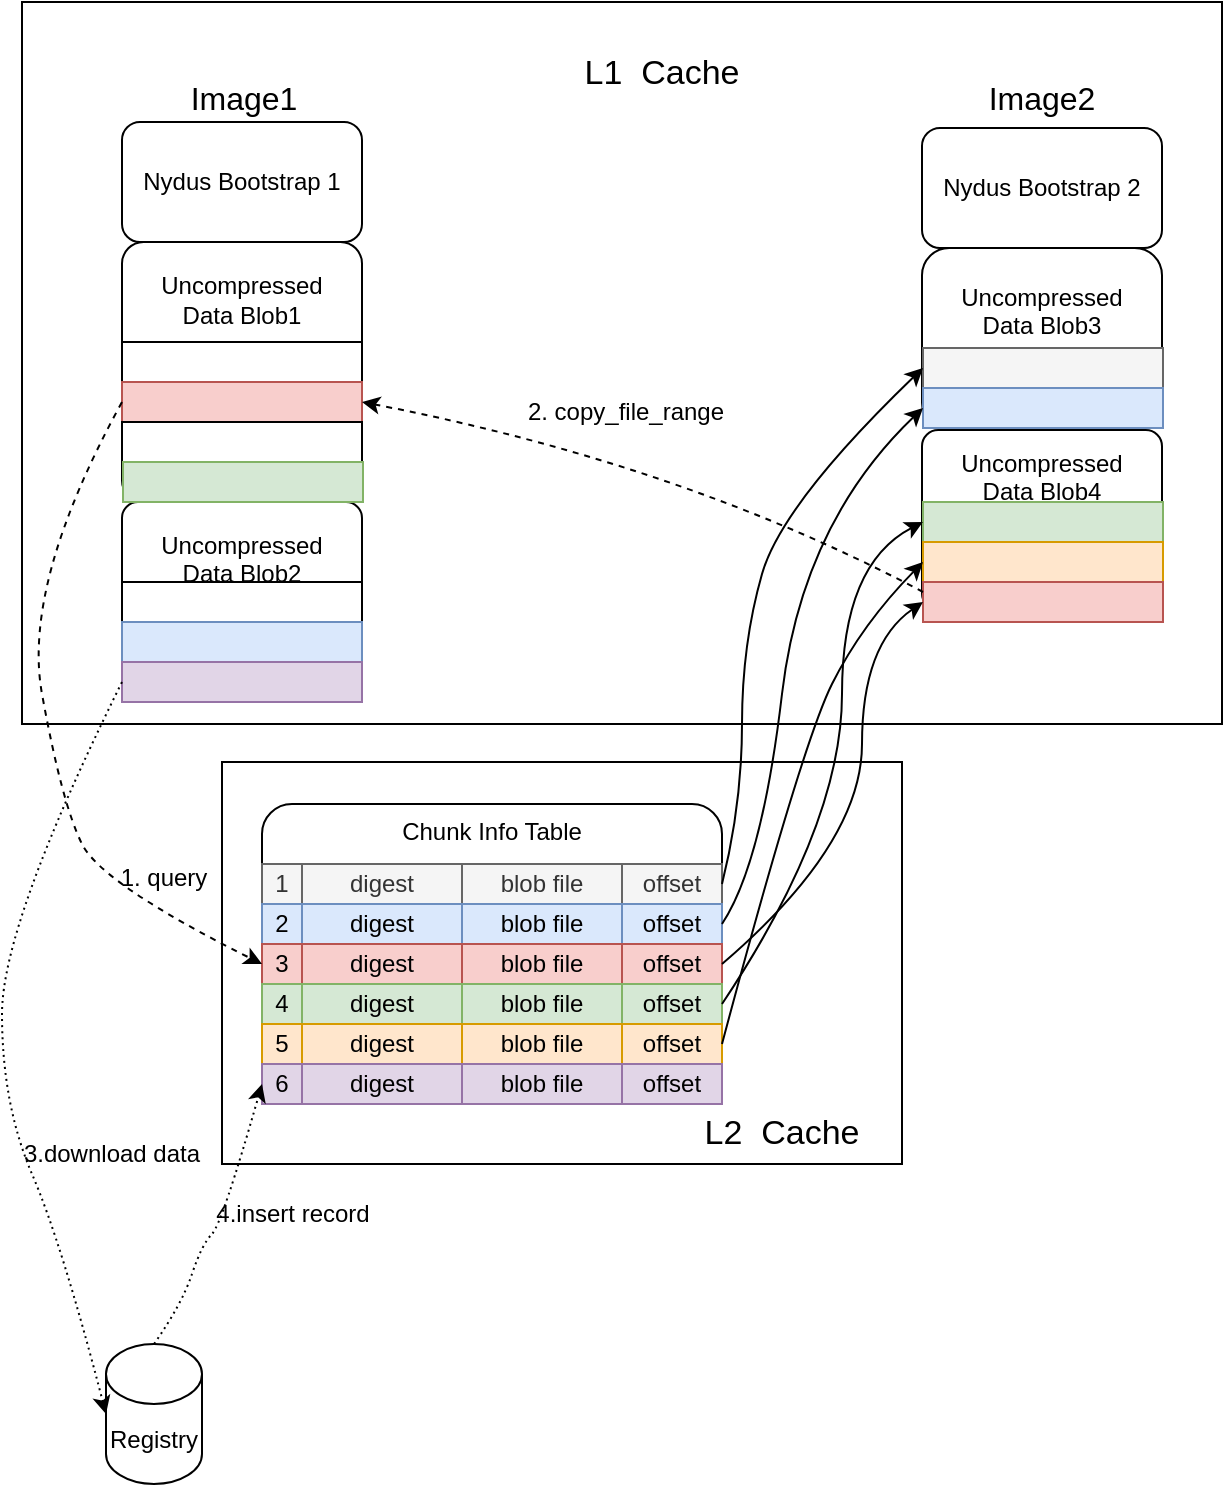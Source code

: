 <mxfile version="21.5.2" type="device">
  <diagram name="第 1 页" id="Nkoy5ZVuuRsMCHvoIA3_">
    <mxGraphModel dx="1434" dy="795" grid="1" gridSize="10" guides="1" tooltips="1" connect="1" arrows="1" fold="1" page="1" pageScale="1" pageWidth="827" pageHeight="1169" math="0" shadow="0">
      <root>
        <mxCell id="0" />
        <mxCell id="1" parent="0" />
        <mxCell id="bO64tkqntW6F4KA3DCbk-70" value="" style="rounded=0;whiteSpace=wrap;html=1;" parent="1" vertex="1">
          <mxGeometry x="210" y="629" width="340" height="201" as="geometry" />
        </mxCell>
        <mxCell id="bO64tkqntW6F4KA3DCbk-67" value="" style="rounded=0;whiteSpace=wrap;html=1;" parent="1" vertex="1">
          <mxGeometry x="110" y="249" width="600" height="361" as="geometry" />
        </mxCell>
        <mxCell id="bO64tkqntW6F4KA3DCbk-1" value="Nydus Bootstrap 1" style="rounded=1;whiteSpace=wrap;html=1;" parent="1" vertex="1">
          <mxGeometry x="160" y="309" width="120" height="60" as="geometry" />
        </mxCell>
        <mxCell id="bO64tkqntW6F4KA3DCbk-2" value="Uncompressed&lt;br&gt;Data Blob1&lt;br&gt;&lt;br&gt;&lt;br&gt;&lt;br&gt;&lt;br&gt;&lt;br&gt;" style="rounded=1;whiteSpace=wrap;html=1;arcSize=9;" parent="1" vertex="1">
          <mxGeometry x="160" y="369" width="120" height="130" as="geometry" />
        </mxCell>
        <mxCell id="bO64tkqntW6F4KA3DCbk-3" value="Uncompressed&lt;br&gt;Data Blob2&lt;br&gt;&lt;br&gt;&lt;br&gt;&lt;br&gt;" style="rounded=1;whiteSpace=wrap;html=1;arcSize=8;" parent="1" vertex="1">
          <mxGeometry x="160" y="499" width="120" height="100" as="geometry" />
        </mxCell>
        <mxCell id="bO64tkqntW6F4KA3DCbk-5" value="Uncompressed&lt;br&gt;Data Blob3&lt;br&gt;&lt;br&gt;&lt;br&gt;" style="rounded=1;whiteSpace=wrap;html=1;" parent="1" vertex="1">
          <mxGeometry x="560" y="372" width="120" height="91" as="geometry" />
        </mxCell>
        <mxCell id="bO64tkqntW6F4KA3DCbk-6" value="Uncompressed&lt;br&gt;Data Blob4&lt;br&gt;&lt;br&gt;&lt;br&gt;&lt;br&gt;" style="rounded=1;whiteSpace=wrap;html=1;arcSize=9;" parent="1" vertex="1">
          <mxGeometry x="560" y="463" width="120" height="90" as="geometry" />
        </mxCell>
        <mxCell id="bO64tkqntW6F4KA3DCbk-7" value="Chunk Info Table&lt;br&gt;&lt;br&gt;&lt;br&gt;&lt;br&gt;&lt;br&gt;&lt;br&gt;" style="rounded=1;whiteSpace=wrap;html=1;" parent="1" vertex="1">
          <mxGeometry x="230" y="650" width="230" height="100" as="geometry" />
        </mxCell>
        <mxCell id="bO64tkqntW6F4KA3DCbk-8" value="digest" style="rounded=0;whiteSpace=wrap;html=1;fillColor=#f5f5f5;fontColor=#333333;strokeColor=#666666;" parent="1" vertex="1">
          <mxGeometry x="250" y="680" width="80" height="20" as="geometry" />
        </mxCell>
        <mxCell id="bO64tkqntW6F4KA3DCbk-9" value="blob file" style="rounded=0;whiteSpace=wrap;html=1;fillColor=#f5f5f5;fontColor=#333333;strokeColor=#666666;" parent="1" vertex="1">
          <mxGeometry x="330" y="680" width="80" height="20" as="geometry" />
        </mxCell>
        <mxCell id="bO64tkqntW6F4KA3DCbk-10" value="offset" style="rounded=0;whiteSpace=wrap;html=1;fillColor=#f5f5f5;fontColor=#333333;strokeColor=#666666;" parent="1" vertex="1">
          <mxGeometry x="410" y="680" width="50" height="20" as="geometry" />
        </mxCell>
        <mxCell id="bO64tkqntW6F4KA3DCbk-11" value="1" style="rounded=0;whiteSpace=wrap;html=1;fillColor=#f5f5f5;fontColor=#333333;strokeColor=#666666;" parent="1" vertex="1">
          <mxGeometry x="230" y="680" width="20" height="20" as="geometry" />
        </mxCell>
        <mxCell id="bO64tkqntW6F4KA3DCbk-12" value="digest" style="rounded=0;whiteSpace=wrap;html=1;fillColor=#dae8fc;strokeColor=#6c8ebf;" parent="1" vertex="1">
          <mxGeometry x="250" y="700" width="80" height="20" as="geometry" />
        </mxCell>
        <mxCell id="bO64tkqntW6F4KA3DCbk-13" value="blob file" style="rounded=0;whiteSpace=wrap;html=1;fillColor=#dae8fc;strokeColor=#6c8ebf;" parent="1" vertex="1">
          <mxGeometry x="330" y="700" width="80" height="20" as="geometry" />
        </mxCell>
        <mxCell id="bO64tkqntW6F4KA3DCbk-14" value="offset" style="rounded=0;whiteSpace=wrap;html=1;fillColor=#dae8fc;strokeColor=#6c8ebf;" parent="1" vertex="1">
          <mxGeometry x="410" y="700" width="50" height="20" as="geometry" />
        </mxCell>
        <mxCell id="bO64tkqntW6F4KA3DCbk-15" value="2" style="rounded=0;whiteSpace=wrap;html=1;fillColor=#dae8fc;strokeColor=#6c8ebf;" parent="1" vertex="1">
          <mxGeometry x="230" y="700" width="20" height="20" as="geometry" />
        </mxCell>
        <mxCell id="bO64tkqntW6F4KA3DCbk-16" value="digest" style="rounded=0;whiteSpace=wrap;html=1;fillColor=#f8cecc;strokeColor=#b85450;" parent="1" vertex="1">
          <mxGeometry x="250" y="720" width="80" height="20" as="geometry" />
        </mxCell>
        <mxCell id="bO64tkqntW6F4KA3DCbk-17" value="blob file" style="rounded=0;whiteSpace=wrap;html=1;fillColor=#f8cecc;strokeColor=#b85450;" parent="1" vertex="1">
          <mxGeometry x="330" y="720" width="80" height="20" as="geometry" />
        </mxCell>
        <mxCell id="bO64tkqntW6F4KA3DCbk-18" value="offset" style="rounded=0;whiteSpace=wrap;html=1;fillColor=#f8cecc;strokeColor=#b85450;" parent="1" vertex="1">
          <mxGeometry x="410" y="720" width="50" height="20" as="geometry" />
        </mxCell>
        <mxCell id="bO64tkqntW6F4KA3DCbk-19" value="3" style="rounded=0;whiteSpace=wrap;html=1;fillColor=#f8cecc;strokeColor=#b85450;" parent="1" vertex="1">
          <mxGeometry x="230" y="720" width="20" height="20" as="geometry" />
        </mxCell>
        <mxCell id="bO64tkqntW6F4KA3DCbk-20" value="Nydus Bootstrap 2" style="rounded=1;whiteSpace=wrap;html=1;" parent="1" vertex="1">
          <mxGeometry x="560" y="312" width="120" height="60" as="geometry" />
        </mxCell>
        <mxCell id="bO64tkqntW6F4KA3DCbk-21" value="Image1" style="text;html=1;strokeColor=none;fillColor=none;align=center;verticalAlign=middle;whiteSpace=wrap;rounded=0;fontSize=16;" parent="1" vertex="1">
          <mxGeometry x="190.5" y="282" width="60" height="30" as="geometry" />
        </mxCell>
        <mxCell id="bO64tkqntW6F4KA3DCbk-23" value="Image2" style="text;html=1;strokeColor=none;fillColor=none;align=center;verticalAlign=middle;whiteSpace=wrap;rounded=0;fontSize=16;" parent="1" vertex="1">
          <mxGeometry x="590" y="282" width="60" height="30" as="geometry" />
        </mxCell>
        <mxCell id="bO64tkqntW6F4KA3DCbk-24" value="Registry" style="shape=cylinder3;whiteSpace=wrap;html=1;boundedLbl=1;backgroundOutline=1;size=15;" parent="1" vertex="1">
          <mxGeometry x="152" y="920" width="48" height="70" as="geometry" />
        </mxCell>
        <mxCell id="bO64tkqntW6F4KA3DCbk-25" value="" style="rounded=0;whiteSpace=wrap;html=1;" parent="1" vertex="1">
          <mxGeometry x="160" y="419" width="120" height="20" as="geometry" />
        </mxCell>
        <mxCell id="bO64tkqntW6F4KA3DCbk-26" value="" style="rounded=0;whiteSpace=wrap;html=1;fillColor=#f8cecc;strokeColor=#b85450;" parent="1" vertex="1">
          <mxGeometry x="160" y="439" width="120" height="20" as="geometry" />
        </mxCell>
        <mxCell id="bO64tkqntW6F4KA3DCbk-27" value="" style="rounded=0;whiteSpace=wrap;html=1;" parent="1" vertex="1">
          <mxGeometry x="160" y="459" width="120" height="20" as="geometry" />
        </mxCell>
        <mxCell id="bO64tkqntW6F4KA3DCbk-28" value="" style="rounded=0;whiteSpace=wrap;html=1;" parent="1" vertex="1">
          <mxGeometry x="160" y="539" width="120" height="20" as="geometry" />
        </mxCell>
        <mxCell id="bO64tkqntW6F4KA3DCbk-29" value="" style="rounded=0;whiteSpace=wrap;html=1;fillColor=#dae8fc;strokeColor=#6c8ebf;" parent="1" vertex="1">
          <mxGeometry x="160" y="559" width="120" height="20" as="geometry" />
        </mxCell>
        <mxCell id="bO64tkqntW6F4KA3DCbk-30" value="" style="rounded=0;whiteSpace=wrap;html=1;fillColor=#e1d5e7;strokeColor=#9673a6;" parent="1" vertex="1">
          <mxGeometry x="160" y="579" width="120" height="20" as="geometry" />
        </mxCell>
        <mxCell id="bO64tkqntW6F4KA3DCbk-32" value="" style="rounded=0;whiteSpace=wrap;html=1;fillColor=#d5e8d4;strokeColor=#82b366;" parent="1" vertex="1">
          <mxGeometry x="160.5" y="479" width="120" height="20" as="geometry" />
        </mxCell>
        <mxCell id="bO64tkqntW6F4KA3DCbk-33" value="" style="rounded=0;whiteSpace=wrap;html=1;fillColor=#d5e8d4;strokeColor=#82b366;" parent="1" vertex="1">
          <mxGeometry x="560.5" y="499" width="120" height="20" as="geometry" />
        </mxCell>
        <mxCell id="bO64tkqntW6F4KA3DCbk-34" value="" style="rounded=0;whiteSpace=wrap;html=1;fillColor=#ffe6cc;strokeColor=#d79b00;" parent="1" vertex="1">
          <mxGeometry x="560.5" y="519" width="120" height="20" as="geometry" />
        </mxCell>
        <mxCell id="bO64tkqntW6F4KA3DCbk-35" value="" style="rounded=0;whiteSpace=wrap;html=1;fillColor=#f8cecc;strokeColor=#b85450;" parent="1" vertex="1">
          <mxGeometry x="560.5" y="539" width="120" height="20" as="geometry" />
        </mxCell>
        <mxCell id="bO64tkqntW6F4KA3DCbk-37" value="" style="rounded=0;whiteSpace=wrap;html=1;fillColor=#f5f5f5;fontColor=#333333;strokeColor=#666666;" parent="1" vertex="1">
          <mxGeometry x="560.5" y="422" width="120" height="20" as="geometry" />
        </mxCell>
        <mxCell id="bO64tkqntW6F4KA3DCbk-38" value="" style="rounded=0;whiteSpace=wrap;html=1;fillColor=#dae8fc;strokeColor=#6c8ebf;" parent="1" vertex="1">
          <mxGeometry x="560.5" y="442" width="120" height="20" as="geometry" />
        </mxCell>
        <mxCell id="bO64tkqntW6F4KA3DCbk-39" value="digest" style="rounded=0;whiteSpace=wrap;html=1;fillColor=#d5e8d4;strokeColor=#82b366;" parent="1" vertex="1">
          <mxGeometry x="250" y="740" width="80" height="20" as="geometry" />
        </mxCell>
        <mxCell id="bO64tkqntW6F4KA3DCbk-40" value="blob file" style="rounded=0;whiteSpace=wrap;html=1;fillColor=#d5e8d4;strokeColor=#82b366;" parent="1" vertex="1">
          <mxGeometry x="330" y="740" width="80" height="20" as="geometry" />
        </mxCell>
        <mxCell id="bO64tkqntW6F4KA3DCbk-41" value="offset" style="rounded=0;whiteSpace=wrap;html=1;fillColor=#d5e8d4;strokeColor=#82b366;" parent="1" vertex="1">
          <mxGeometry x="410" y="740" width="50" height="20" as="geometry" />
        </mxCell>
        <mxCell id="bO64tkqntW6F4KA3DCbk-42" value="4" style="rounded=0;whiteSpace=wrap;html=1;fillColor=#d5e8d4;strokeColor=#82b366;" parent="1" vertex="1">
          <mxGeometry x="230" y="740" width="20" height="20" as="geometry" />
        </mxCell>
        <mxCell id="bO64tkqntW6F4KA3DCbk-43" value="digest" style="rounded=0;whiteSpace=wrap;html=1;fillColor=#ffe6cc;strokeColor=#d79b00;" parent="1" vertex="1">
          <mxGeometry x="250" y="760" width="80" height="20" as="geometry" />
        </mxCell>
        <mxCell id="bO64tkqntW6F4KA3DCbk-44" value="blob file" style="rounded=0;whiteSpace=wrap;html=1;fillColor=#ffe6cc;strokeColor=#d79b00;" parent="1" vertex="1">
          <mxGeometry x="330" y="760" width="80" height="20" as="geometry" />
        </mxCell>
        <mxCell id="bO64tkqntW6F4KA3DCbk-45" value="offset" style="rounded=0;whiteSpace=wrap;html=1;fillColor=#ffe6cc;strokeColor=#d79b00;" parent="1" vertex="1">
          <mxGeometry x="410" y="760" width="50" height="20" as="geometry" />
        </mxCell>
        <mxCell id="bO64tkqntW6F4KA3DCbk-46" value="5" style="rounded=0;whiteSpace=wrap;html=1;fillColor=#ffe6cc;strokeColor=#d79b00;" parent="1" vertex="1">
          <mxGeometry x="230" y="760" width="20" height="20" as="geometry" />
        </mxCell>
        <mxCell id="bO64tkqntW6F4KA3DCbk-47" value="" style="curved=1;endArrow=classic;html=1;rounded=0;entryX=0;entryY=0.5;entryDx=0;entryDy=0;exitX=1;exitY=0.5;exitDx=0;exitDy=0;" parent="1" source="bO64tkqntW6F4KA3DCbk-10" target="bO64tkqntW6F4KA3DCbk-37" edge="1">
          <mxGeometry width="50" height="50" relative="1" as="geometry">
            <mxPoint x="270" y="540" as="sourcePoint" />
            <mxPoint x="320" y="490" as="targetPoint" />
            <Array as="points">
              <mxPoint x="470" y="650" />
              <mxPoint x="470" y="570" />
              <mxPoint x="490" y="500" />
            </Array>
          </mxGeometry>
        </mxCell>
        <mxCell id="bO64tkqntW6F4KA3DCbk-48" value="" style="curved=1;endArrow=classic;html=1;rounded=0;entryX=0;entryY=0.5;entryDx=0;entryDy=0;exitX=1;exitY=0.5;exitDx=0;exitDy=0;" parent="1" source="bO64tkqntW6F4KA3DCbk-14" target="bO64tkqntW6F4KA3DCbk-38" edge="1">
          <mxGeometry width="50" height="50" relative="1" as="geometry">
            <mxPoint x="470" y="700" as="sourcePoint" />
            <mxPoint x="571" y="439" as="targetPoint" />
            <Array as="points">
              <mxPoint x="480" y="680" />
              <mxPoint x="500" y="510" />
            </Array>
          </mxGeometry>
        </mxCell>
        <mxCell id="bO64tkqntW6F4KA3DCbk-49" value="" style="curved=1;endArrow=classic;html=1;rounded=0;entryX=0;entryY=0.5;entryDx=0;entryDy=0;exitX=1;exitY=0.5;exitDx=0;exitDy=0;" parent="1" source="bO64tkqntW6F4KA3DCbk-41" target="bO64tkqntW6F4KA3DCbk-33" edge="1">
          <mxGeometry width="50" height="50" relative="1" as="geometry">
            <mxPoint x="480" y="710" as="sourcePoint" />
            <mxPoint x="581" y="449" as="targetPoint" />
            <Array as="points">
              <mxPoint x="520" y="660" />
              <mxPoint x="520" y="530" />
            </Array>
          </mxGeometry>
        </mxCell>
        <mxCell id="bO64tkqntW6F4KA3DCbk-50" value="" style="curved=1;endArrow=classic;html=1;rounded=0;entryX=0;entryY=0.5;entryDx=0;entryDy=0;exitX=1;exitY=0.5;exitDx=0;exitDy=0;" parent="1" source="bO64tkqntW6F4KA3DCbk-18" target="bO64tkqntW6F4KA3DCbk-35" edge="1">
          <mxGeometry width="50" height="50" relative="1" as="geometry">
            <mxPoint x="470" y="760" as="sourcePoint" />
            <mxPoint x="571" y="516" as="targetPoint" />
            <Array as="points">
              <mxPoint x="530" y="670" />
              <mxPoint x="530" y="570" />
            </Array>
          </mxGeometry>
        </mxCell>
        <mxCell id="bO64tkqntW6F4KA3DCbk-51" value="" style="curved=1;endArrow=classic;html=1;rounded=0;entryX=0;entryY=0.5;entryDx=0;entryDy=0;exitX=1;exitY=0.5;exitDx=0;exitDy=0;" parent="1" source="bO64tkqntW6F4KA3DCbk-45" target="bO64tkqntW6F4KA3DCbk-34" edge="1">
          <mxGeometry width="50" height="50" relative="1" as="geometry">
            <mxPoint x="470" y="740" as="sourcePoint" />
            <mxPoint x="571" y="556" as="targetPoint" />
            <Array as="points">
              <mxPoint x="500" y="620" />
              <mxPoint x="530" y="560" />
            </Array>
          </mxGeometry>
        </mxCell>
        <mxCell id="bO64tkqntW6F4KA3DCbk-52" value="" style="curved=1;endArrow=classic;html=1;rounded=0;entryX=1;entryY=0.5;entryDx=0;entryDy=0;exitX=0;exitY=0.25;exitDx=0;exitDy=0;dashed=1;" parent="1" source="bO64tkqntW6F4KA3DCbk-35" target="bO64tkqntW6F4KA3DCbk-26" edge="1">
          <mxGeometry width="50" height="50" relative="1" as="geometry">
            <mxPoint x="470" y="740" as="sourcePoint" />
            <mxPoint x="571" y="556" as="targetPoint" />
            <Array as="points">
              <mxPoint x="440" y="480" />
            </Array>
          </mxGeometry>
        </mxCell>
        <mxCell id="bO64tkqntW6F4KA3DCbk-53" value="" style="curved=1;endArrow=classic;html=1;rounded=0;entryX=0;entryY=0.5;entryDx=0;entryDy=0;exitX=0;exitY=0.5;exitDx=0;exitDy=0;dashed=1;" parent="1" source="bO64tkqntW6F4KA3DCbk-26" target="bO64tkqntW6F4KA3DCbk-19" edge="1">
          <mxGeometry width="50" height="50" relative="1" as="geometry">
            <mxPoint x="571" y="551" as="sourcePoint" />
            <mxPoint x="290" y="579" as="targetPoint" />
            <Array as="points">
              <mxPoint x="110" y="540" />
              <mxPoint x="130" y="650" />
              <mxPoint x="150" y="690" />
            </Array>
          </mxGeometry>
        </mxCell>
        <mxCell id="bO64tkqntW6F4KA3DCbk-56" value="1. query" style="text;html=1;strokeColor=none;fillColor=none;align=center;verticalAlign=middle;whiteSpace=wrap;rounded=0;" parent="1" vertex="1">
          <mxGeometry x="151" y="672" width="60" height="30" as="geometry" />
        </mxCell>
        <mxCell id="bO64tkqntW6F4KA3DCbk-57" value="2. copy_file_range" style="text;html=1;strokeColor=none;fillColor=none;align=center;verticalAlign=middle;whiteSpace=wrap;rounded=0;" parent="1" vertex="1">
          <mxGeometry x="354" y="439" width="116" height="30" as="geometry" />
        </mxCell>
        <mxCell id="bO64tkqntW6F4KA3DCbk-58" value="" style="curved=1;endArrow=classic;html=1;rounded=0;entryX=0;entryY=0.5;entryDx=0;entryDy=0;exitX=0;exitY=0.5;exitDx=0;exitDy=0;dashed=1;entryPerimeter=0;dashPattern=1 2;" parent="1" source="bO64tkqntW6F4KA3DCbk-30" target="bO64tkqntW6F4KA3DCbk-24" edge="1">
          <mxGeometry width="50" height="50" relative="1" as="geometry">
            <mxPoint x="170" y="459" as="sourcePoint" />
            <mxPoint x="240" y="740" as="targetPoint" />
            <Array as="points">
              <mxPoint x="100" y="710" />
              <mxPoint x="100" y="800" />
              <mxPoint x="130" y="870" />
            </Array>
          </mxGeometry>
        </mxCell>
        <mxCell id="bO64tkqntW6F4KA3DCbk-59" value="3.download data" style="text;html=1;strokeColor=none;fillColor=none;align=center;verticalAlign=middle;whiteSpace=wrap;rounded=0;" parent="1" vertex="1">
          <mxGeometry x="100" y="810" width="110" height="30" as="geometry" />
        </mxCell>
        <mxCell id="bO64tkqntW6F4KA3DCbk-60" value="digest" style="rounded=0;whiteSpace=wrap;html=1;fillColor=#e1d5e7;strokeColor=#9673a6;" parent="1" vertex="1">
          <mxGeometry x="250" y="780" width="80" height="20" as="geometry" />
        </mxCell>
        <mxCell id="bO64tkqntW6F4KA3DCbk-61" value="blob file" style="rounded=0;whiteSpace=wrap;html=1;fillColor=#e1d5e7;strokeColor=#9673a6;" parent="1" vertex="1">
          <mxGeometry x="330" y="780" width="80" height="20" as="geometry" />
        </mxCell>
        <mxCell id="bO64tkqntW6F4KA3DCbk-62" value="offset" style="rounded=0;whiteSpace=wrap;html=1;fillColor=#e1d5e7;strokeColor=#9673a6;" parent="1" vertex="1">
          <mxGeometry x="410" y="780" width="50" height="20" as="geometry" />
        </mxCell>
        <mxCell id="bO64tkqntW6F4KA3DCbk-63" value="6" style="rounded=0;whiteSpace=wrap;html=1;fillColor=#e1d5e7;strokeColor=#9673a6;" parent="1" vertex="1">
          <mxGeometry x="230" y="780" width="20" height="20" as="geometry" />
        </mxCell>
        <mxCell id="bO64tkqntW6F4KA3DCbk-64" value="" style="curved=1;endArrow=classic;html=1;rounded=0;entryX=0;entryY=0.5;entryDx=0;entryDy=0;exitX=0.5;exitY=0;exitDx=0;exitDy=0;dashed=1;dashPattern=1 2;exitPerimeter=0;" parent="1" source="bO64tkqntW6F4KA3DCbk-24" target="bO64tkqntW6F4KA3DCbk-63" edge="1">
          <mxGeometry width="50" height="50" relative="1" as="geometry">
            <mxPoint x="170" y="599" as="sourcePoint" />
            <mxPoint x="389" y="940" as="targetPoint" />
            <Array as="points">
              <mxPoint x="190" y="900" />
              <mxPoint x="200" y="870" />
              <mxPoint x="210" y="860" />
            </Array>
          </mxGeometry>
        </mxCell>
        <mxCell id="bO64tkqntW6F4KA3DCbk-65" value="4.insert record" style="text;html=1;strokeColor=none;fillColor=none;align=center;verticalAlign=middle;whiteSpace=wrap;rounded=0;" parent="1" vertex="1">
          <mxGeometry x="200" y="840" width="91" height="30" as="geometry" />
        </mxCell>
        <mxCell id="bO64tkqntW6F4KA3DCbk-69" value="L1&amp;nbsp; Cache" style="text;html=1;strokeColor=none;fillColor=none;align=center;verticalAlign=middle;whiteSpace=wrap;rounded=0;fontSize=17;" parent="1" vertex="1">
          <mxGeometry x="370" y="270" width="120" height="30" as="geometry" />
        </mxCell>
        <mxCell id="bO64tkqntW6F4KA3DCbk-71" value="L2&amp;nbsp; Cache" style="text;html=1;strokeColor=none;fillColor=none;align=center;verticalAlign=middle;whiteSpace=wrap;rounded=0;fontSize=17;" parent="1" vertex="1">
          <mxGeometry x="430" y="800" width="120" height="30" as="geometry" />
        </mxCell>
      </root>
    </mxGraphModel>
  </diagram>
</mxfile>

